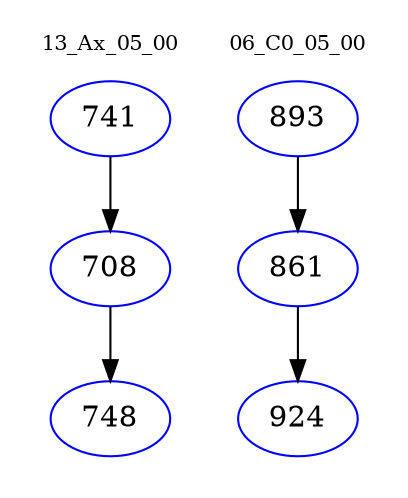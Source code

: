 digraph{
subgraph cluster_0 {
color = white
label = "13_Ax_05_00";
fontsize=10;
T0_741 [label="741", color="blue"]
T0_741 -> T0_708 [color="black"]
T0_708 [label="708", color="blue"]
T0_708 -> T0_748 [color="black"]
T0_748 [label="748", color="blue"]
}
subgraph cluster_1 {
color = white
label = "06_C0_05_00";
fontsize=10;
T1_893 [label="893", color="blue"]
T1_893 -> T1_861 [color="black"]
T1_861 [label="861", color="blue"]
T1_861 -> T1_924 [color="black"]
T1_924 [label="924", color="blue"]
}
}

